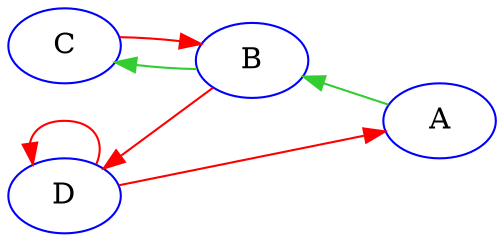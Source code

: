 digraph G {
rankdir=RL;
node [color = "blue"];
edge [color = "red"];

A -> B -> C [color="limegreen"];
C -> B -> D -> A;
D -> D;
}
